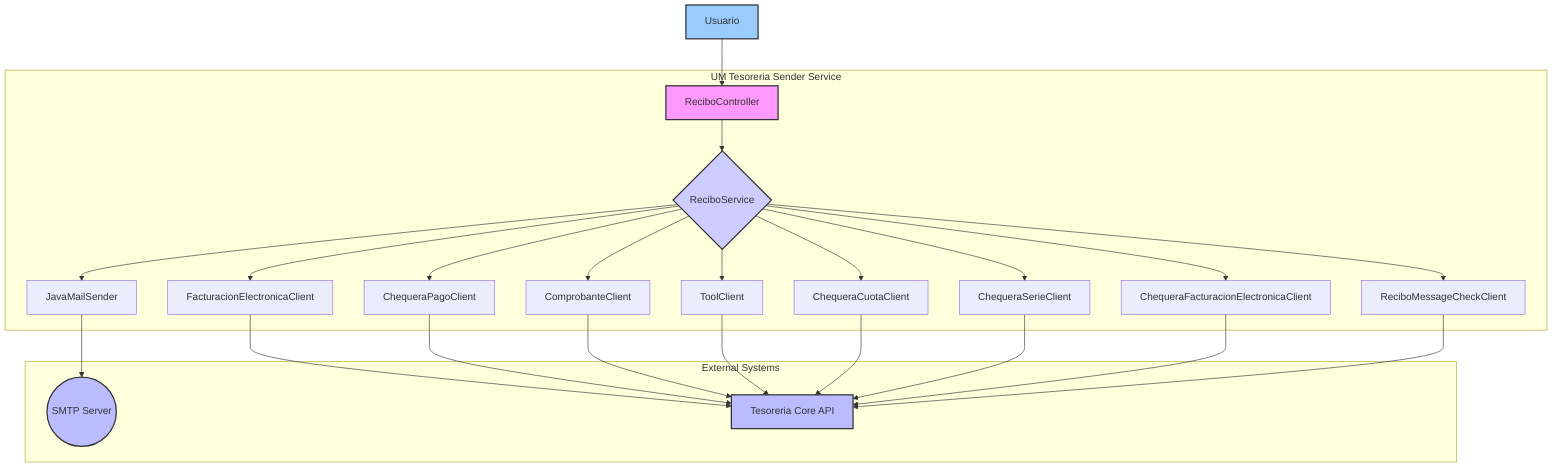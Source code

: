 graph TD
    subgraph "UM Tesoreria Sender Service"
        A[ReciboController] --> B{ReciboService};
        B --> C[JavaMailSender];
        B --> D[FacturacionElectronicaClient];
        B --> E[ChequeraPagoClient];
        B --> F[ComprobanteClient];
        B --> G[ToolClient];
        B --> H[ChequeraCuotaClient];
        B --> I[ChequeraSerieClient];
        B --> J[ChequeraFacturacionElectronicaClient];
        B --> K[ReciboMessageCheckClient];
    end

    subgraph "External Systems"
        C --> L((SMTP Server));
        D --> M[Tesoreria Core API];
        E --> M;
        F --> M;
        G --> M;
        H --> M;
        I --> M;
        J --> M;
        K --> M;
    end

    U[Usuario] --> A;

    style A fill:#f9f,stroke:#333,stroke-width:2px;
    style B fill:#ccf,stroke:#333,stroke-width:2px;
    style L fill:#bbf,stroke:#333,stroke-width:2px;
    style M fill:#bbf,stroke:#333,stroke-width:2px;
    style U fill:#9cf,stroke:#333,stroke-width:2px;